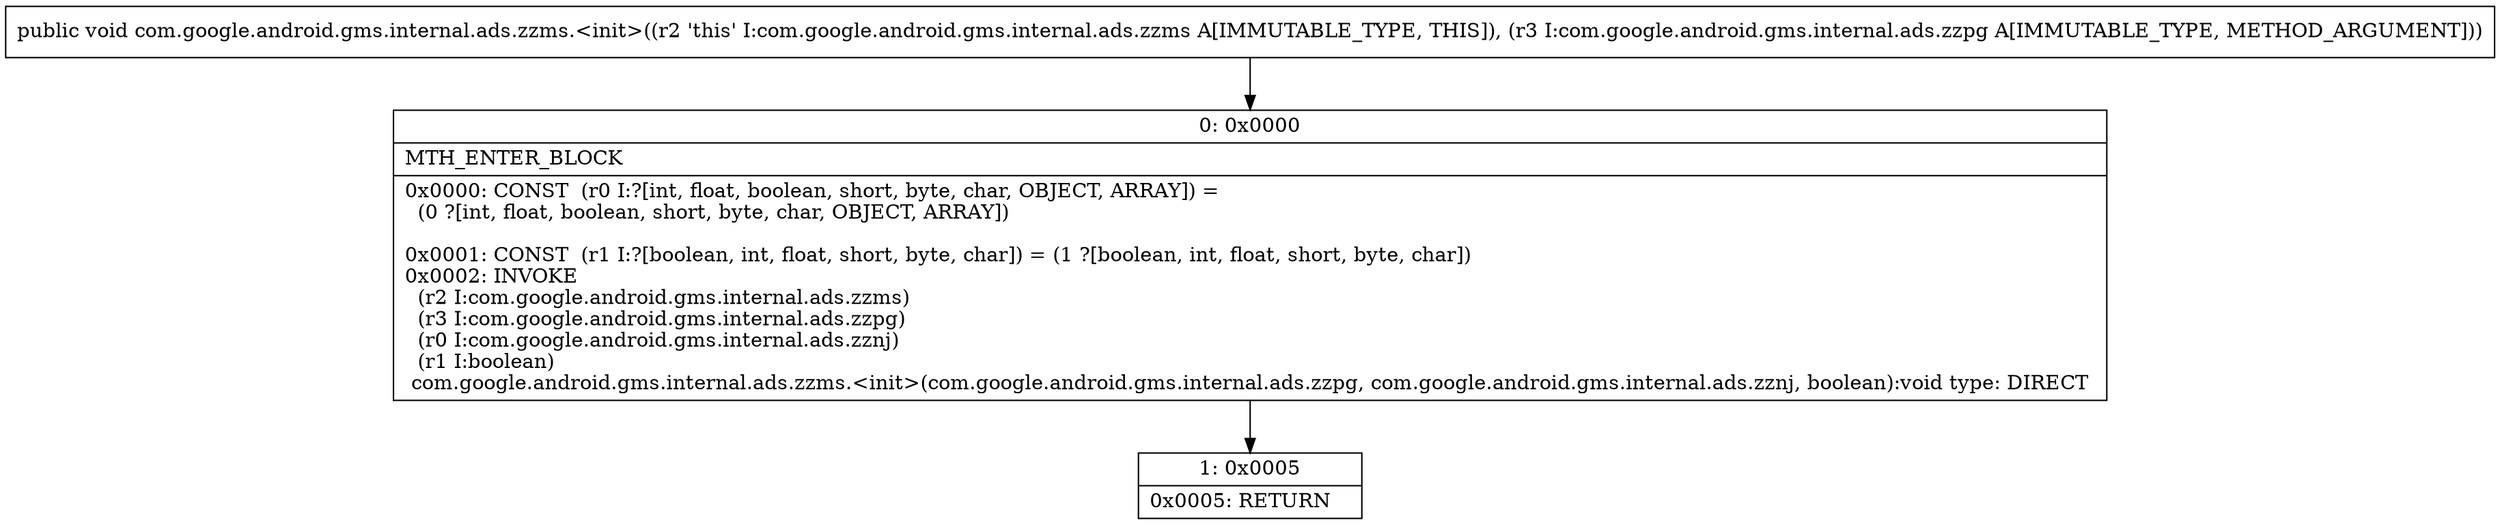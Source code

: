digraph "CFG forcom.google.android.gms.internal.ads.zzms.\<init\>(Lcom\/google\/android\/gms\/internal\/ads\/zzpg;)V" {
Node_0 [shape=record,label="{0\:\ 0x0000|MTH_ENTER_BLOCK\l|0x0000: CONST  (r0 I:?[int, float, boolean, short, byte, char, OBJECT, ARRAY]) = \l  (0 ?[int, float, boolean, short, byte, char, OBJECT, ARRAY])\l \l0x0001: CONST  (r1 I:?[boolean, int, float, short, byte, char]) = (1 ?[boolean, int, float, short, byte, char]) \l0x0002: INVOKE  \l  (r2 I:com.google.android.gms.internal.ads.zzms)\l  (r3 I:com.google.android.gms.internal.ads.zzpg)\l  (r0 I:com.google.android.gms.internal.ads.zznj)\l  (r1 I:boolean)\l com.google.android.gms.internal.ads.zzms.\<init\>(com.google.android.gms.internal.ads.zzpg, com.google.android.gms.internal.ads.zznj, boolean):void type: DIRECT \l}"];
Node_1 [shape=record,label="{1\:\ 0x0005|0x0005: RETURN   \l}"];
MethodNode[shape=record,label="{public void com.google.android.gms.internal.ads.zzms.\<init\>((r2 'this' I:com.google.android.gms.internal.ads.zzms A[IMMUTABLE_TYPE, THIS]), (r3 I:com.google.android.gms.internal.ads.zzpg A[IMMUTABLE_TYPE, METHOD_ARGUMENT])) }"];
MethodNode -> Node_0;
Node_0 -> Node_1;
}

